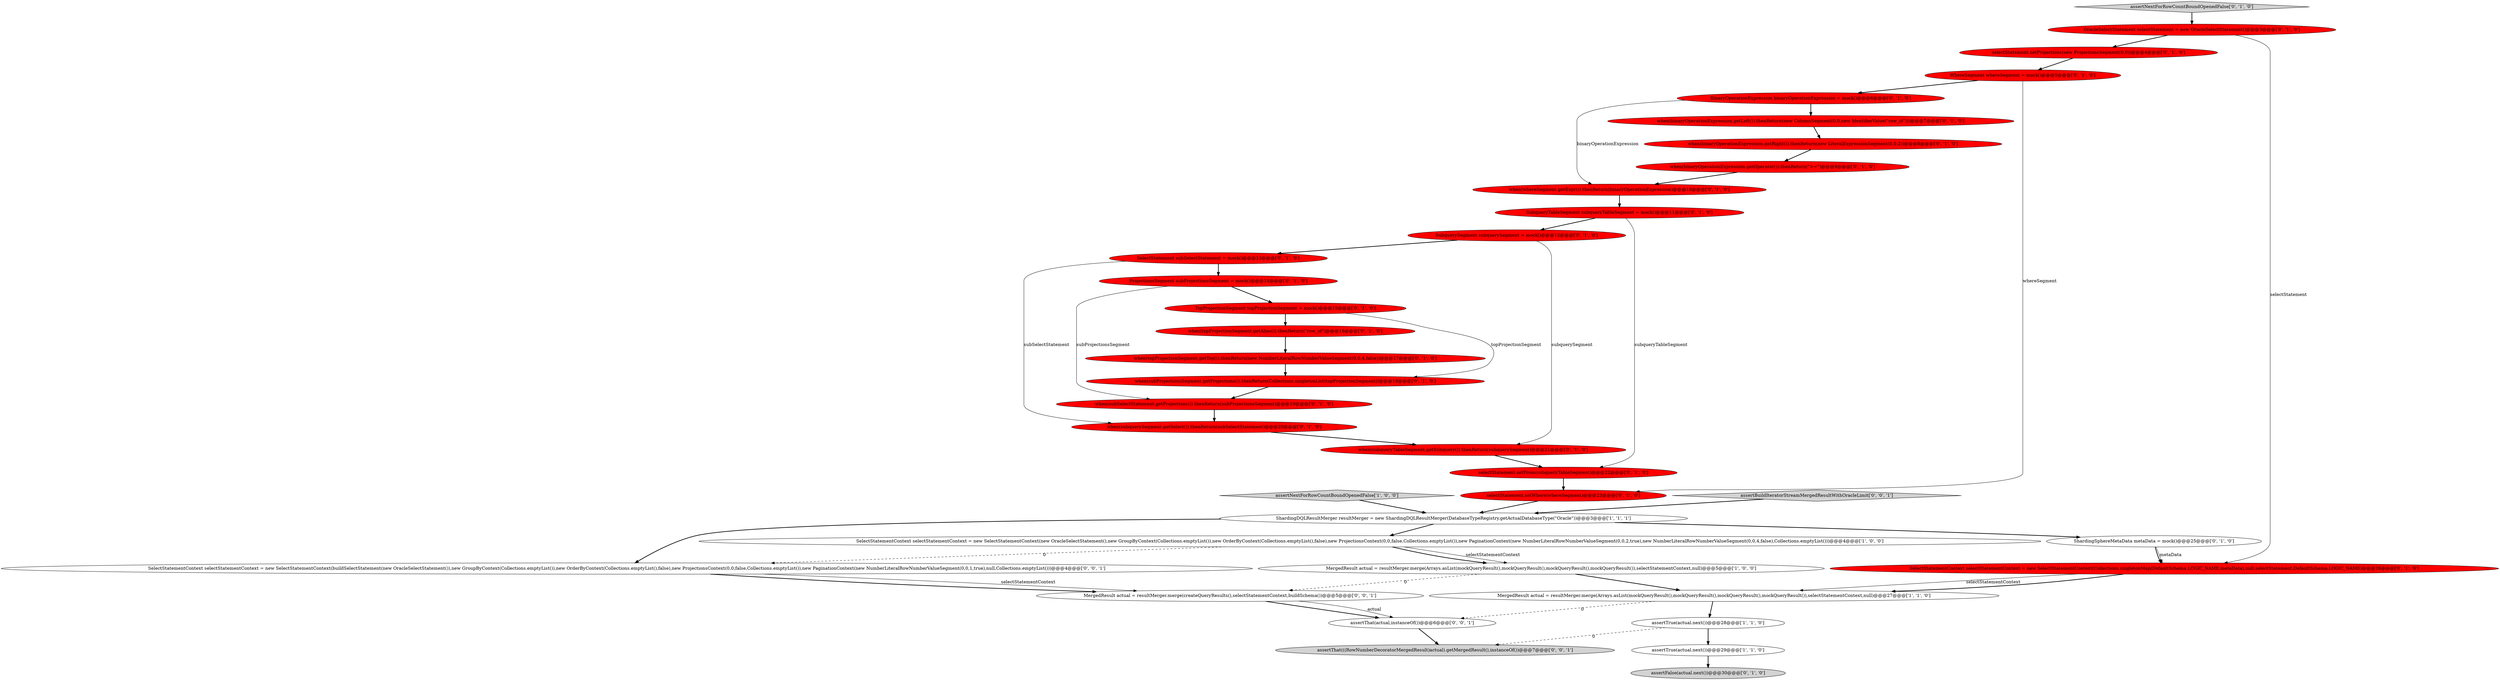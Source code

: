 digraph {
28 [style = filled, label = "selectStatement.setFrom(subqueryTableSegment)@@@22@@@['0', '1', '0']", fillcolor = red, shape = ellipse image = "AAA1AAABBB2BBB"];
12 [style = filled, label = "when(subSelectStatement.getProjections()).thenReturn(subProjectionsSegment)@@@19@@@['0', '1', '0']", fillcolor = red, shape = ellipse image = "AAA1AAABBB2BBB"];
9 [style = filled, label = "assertNextForRowCountBoundOpenedFalse['0', '1', '0']", fillcolor = lightgray, shape = diamond image = "AAA0AAABBB2BBB"];
33 [style = filled, label = "assertBuildIteratorStreamMergedResultWithOracleLimit['0', '0', '1']", fillcolor = lightgray, shape = diamond image = "AAA0AAABBB3BBB"];
26 [style = filled, label = "when(binaryOperationExpression.getOperator()).thenReturn(\">=\")@@@9@@@['0', '1', '0']", fillcolor = red, shape = ellipse image = "AAA1AAABBB2BBB"];
35 [style = filled, label = "MergedResult actual = resultMerger.merge(createQueryResults(),selectStatementContext,buildSchema())@@@5@@@['0', '0', '1']", fillcolor = white, shape = ellipse image = "AAA0AAABBB3BBB"];
30 [style = filled, label = "WhereSegment whereSegment = mock()@@@5@@@['0', '1', '0']", fillcolor = red, shape = ellipse image = "AAA1AAABBB2BBB"];
29 [style = filled, label = "when(binaryOperationExpression.getRight()).thenReturn(new LiteralExpressionSegment(0,0,2))@@@8@@@['0', '1', '0']", fillcolor = red, shape = ellipse image = "AAA1AAABBB2BBB"];
15 [style = filled, label = "when(subProjectionsSegment.getProjections()).thenReturn(Collections.singletonList(topProjectionSegment))@@@18@@@['0', '1', '0']", fillcolor = red, shape = ellipse image = "AAA1AAABBB2BBB"];
24 [style = filled, label = "when(subquerySegment.getSelect()).thenReturn(subSelectStatement)@@@20@@@['0', '1', '0']", fillcolor = red, shape = ellipse image = "AAA1AAABBB2BBB"];
31 [style = filled, label = "when(binaryOperationExpression.getLeft()).thenReturn(new ColumnSegment(0,0,new IdentifierValue(\"row_id\")))@@@7@@@['0', '1', '0']", fillcolor = red, shape = ellipse image = "AAA1AAABBB2BBB"];
17 [style = filled, label = "SubquerySegment subquerySegment = mock()@@@12@@@['0', '1', '0']", fillcolor = red, shape = ellipse image = "AAA1AAABBB2BBB"];
6 [style = filled, label = "assertNextForRowCountBoundOpenedFalse['1', '0', '0']", fillcolor = lightgray, shape = diamond image = "AAA0AAABBB1BBB"];
23 [style = filled, label = "SubqueryTableSegment subqueryTableSegment = mock()@@@11@@@['0', '1', '0']", fillcolor = red, shape = ellipse image = "AAA1AAABBB2BBB"];
16 [style = filled, label = "when(subqueryTableSegment.getSubquery()).thenReturn(subquerySegment)@@@21@@@['0', '1', '0']", fillcolor = red, shape = ellipse image = "AAA1AAABBB2BBB"];
10 [style = filled, label = "TopProjectionSegment topProjectionSegment = mock()@@@15@@@['0', '1', '0']", fillcolor = red, shape = ellipse image = "AAA1AAABBB2BBB"];
4 [style = filled, label = "SelectStatementContext selectStatementContext = new SelectStatementContext(new OracleSelectStatement(),new GroupByContext(Collections.emptyList()),new OrderByContext(Collections.emptyList(),false),new ProjectionsContext(0,0,false,Collections.emptyList()),new PaginationContext(new NumberLiteralRowNumberValueSegment(0,0,2,true),new NumberLiteralRowNumberValueSegment(0,0,4,false),Collections.emptyList()))@@@4@@@['1', '0', '0']", fillcolor = white, shape = ellipse image = "AAA0AAABBB1BBB"];
27 [style = filled, label = "OracleSelectStatement selectStatement = new OracleSelectStatement()@@@3@@@['0', '1', '0']", fillcolor = red, shape = ellipse image = "AAA1AAABBB2BBB"];
11 [style = filled, label = "ProjectionsSegment subProjectionsSegment = mock()@@@14@@@['0', '1', '0']", fillcolor = red, shape = ellipse image = "AAA1AAABBB2BBB"];
8 [style = filled, label = "selectStatement.setWhere(whereSegment)@@@23@@@['0', '1', '0']", fillcolor = red, shape = ellipse image = "AAA1AAABBB2BBB"];
25 [style = filled, label = "assertFalse(actual.next())@@@30@@@['0', '1', '0']", fillcolor = lightgray, shape = ellipse image = "AAA0AAABBB2BBB"];
32 [style = filled, label = "assertThat(actual,instanceOf())@@@6@@@['0', '0', '1']", fillcolor = white, shape = ellipse image = "AAA0AAABBB3BBB"];
3 [style = filled, label = "MergedResult actual = resultMerger.merge(Arrays.asList(mockQueryResult(),mockQueryResult(),mockQueryResult(),mockQueryResult()),selectStatementContext,null)@@@27@@@['1', '1', '0']", fillcolor = white, shape = ellipse image = "AAA0AAABBB1BBB"];
20 [style = filled, label = "SelectStatementContext selectStatementContext = new SelectStatementContext(Collections.singletonMap(DefaultSchema.LOGIC_NAME,metaData),null,selectStatement,DefaultSchema.LOGIC_NAME)@@@26@@@['0', '1', '0']", fillcolor = red, shape = ellipse image = "AAA1AAABBB2BBB"];
18 [style = filled, label = "SelectStatement subSelectStatement = mock()@@@13@@@['0', '1', '0']", fillcolor = red, shape = ellipse image = "AAA1AAABBB2BBB"];
22 [style = filled, label = "ShardingSphereMetaData metaData = mock()@@@25@@@['0', '1', '0']", fillcolor = white, shape = ellipse image = "AAA0AAABBB2BBB"];
34 [style = filled, label = "assertThat(((RowNumberDecoratorMergedResult)actual).getMergedResult(),instanceOf())@@@7@@@['0', '0', '1']", fillcolor = lightgray, shape = ellipse image = "AAA0AAABBB3BBB"];
0 [style = filled, label = "ShardingDQLResultMerger resultMerger = new ShardingDQLResultMerger(DatabaseTypeRegistry.getActualDatabaseType(\"Oracle\"))@@@3@@@['1', '1', '1']", fillcolor = white, shape = ellipse image = "AAA0AAABBB1BBB"];
7 [style = filled, label = "when(topProjectionSegment.getTop()).thenReturn(new NumberLiteralRowNumberValueSegment(0,0,4,false))@@@17@@@['0', '1', '0']", fillcolor = red, shape = ellipse image = "AAA1AAABBB2BBB"];
36 [style = filled, label = "SelectStatementContext selectStatementContext = new SelectStatementContext(buildSelectStatement(new OracleSelectStatement()),new GroupByContext(Collections.emptyList()),new OrderByContext(Collections.emptyList(),false),new ProjectionsContext(0,0,false,Collections.emptyList()),new PaginationContext(new NumberLiteralRowNumberValueSegment(0,0,1,true),null,Collections.emptyList()))@@@4@@@['0', '0', '1']", fillcolor = white, shape = ellipse image = "AAA0AAABBB3BBB"];
1 [style = filled, label = "MergedResult actual = resultMerger.merge(Arrays.asList(mockQueryResult(),mockQueryResult(),mockQueryResult(),mockQueryResult()),selectStatementContext,null)@@@5@@@['1', '0', '0']", fillcolor = white, shape = ellipse image = "AAA0AAABBB1BBB"];
19 [style = filled, label = "when(topProjectionSegment.getAlias()).thenReturn(\"row_id\")@@@16@@@['0', '1', '0']", fillcolor = red, shape = ellipse image = "AAA1AAABBB2BBB"];
2 [style = filled, label = "assertTrue(actual.next())@@@29@@@['1', '1', '0']", fillcolor = white, shape = ellipse image = "AAA0AAABBB1BBB"];
5 [style = filled, label = "assertTrue(actual.next())@@@28@@@['1', '1', '0']", fillcolor = white, shape = ellipse image = "AAA0AAABBB1BBB"];
14 [style = filled, label = "when(whereSegment.getExpr()).thenReturn(binaryOperationExpression)@@@10@@@['0', '1', '0']", fillcolor = red, shape = ellipse image = "AAA1AAABBB2BBB"];
13 [style = filled, label = "selectStatement.setProjections(new ProjectionsSegment(0,0))@@@4@@@['0', '1', '0']", fillcolor = red, shape = ellipse image = "AAA1AAABBB2BBB"];
21 [style = filled, label = "BinaryOperationExpression binaryOperationExpression = mock()@@@6@@@['0', '1', '0']", fillcolor = red, shape = ellipse image = "AAA1AAABBB2BBB"];
27->13 [style = bold, label=""];
4->1 [style = solid, label="selectStatementContext"];
20->3 [style = solid, label="selectStatementContext"];
1->35 [style = dashed, label="0"];
21->14 [style = solid, label="binaryOperationExpression"];
11->12 [style = solid, label="subProjectionsSegment"];
35->32 [style = solid, label="actual"];
10->19 [style = bold, label=""];
18->11 [style = bold, label=""];
23->28 [style = solid, label="subqueryTableSegment"];
10->15 [style = solid, label="topProjectionSegment"];
22->20 [style = solid, label="metaData"];
1->3 [style = bold, label=""];
26->14 [style = bold, label=""];
36->35 [style = solid, label="selectStatementContext"];
35->32 [style = bold, label=""];
31->29 [style = bold, label=""];
6->0 [style = bold, label=""];
20->3 [style = bold, label=""];
13->30 [style = bold, label=""];
32->34 [style = bold, label=""];
12->24 [style = bold, label=""];
18->24 [style = solid, label="subSelectStatement"];
5->34 [style = dashed, label="0"];
0->36 [style = bold, label=""];
29->26 [style = bold, label=""];
9->27 [style = bold, label=""];
8->0 [style = bold, label=""];
33->0 [style = bold, label=""];
17->16 [style = solid, label="subquerySegment"];
24->16 [style = bold, label=""];
5->2 [style = bold, label=""];
3->5 [style = bold, label=""];
30->21 [style = bold, label=""];
27->20 [style = solid, label="selectStatement"];
21->31 [style = bold, label=""];
16->28 [style = bold, label=""];
14->23 [style = bold, label=""];
22->20 [style = bold, label=""];
4->36 [style = dashed, label="0"];
0->4 [style = bold, label=""];
11->10 [style = bold, label=""];
0->22 [style = bold, label=""];
28->8 [style = bold, label=""];
30->8 [style = solid, label="whereSegment"];
7->15 [style = bold, label=""];
23->17 [style = bold, label=""];
4->1 [style = bold, label=""];
15->12 [style = bold, label=""];
3->32 [style = dashed, label="0"];
36->35 [style = bold, label=""];
2->25 [style = bold, label=""];
19->7 [style = bold, label=""];
17->18 [style = bold, label=""];
}
